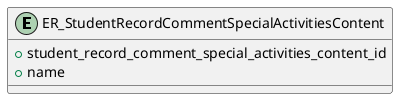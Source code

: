 @startuml

entity "ER_StudentRecordCommentSpecialActivitiesContent"{
    + student_record_comment_special_activities_content_id
    + name
}
@enduml